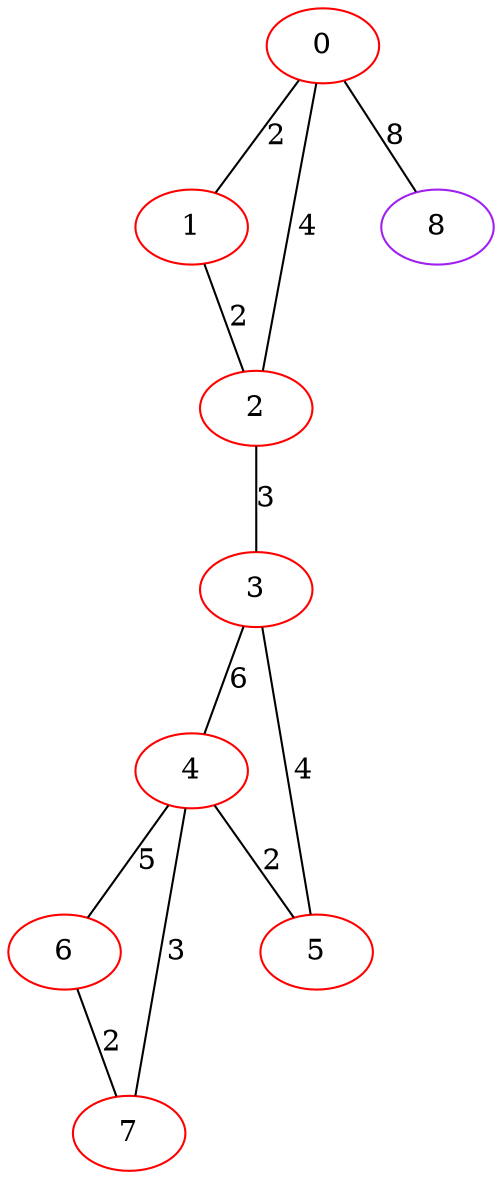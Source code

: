 graph "" {
0 [color=red, weight=1];
1 [color=red, weight=1];
2 [color=red, weight=1];
3 [color=red, weight=1];
4 [color=red, weight=1];
5 [color=red, weight=1];
6 [color=red, weight=1];
7 [color=red, weight=1];
8 [color=purple, weight=4];
0 -- 8  [key=0, label=8];
0 -- 1  [key=0, label=2];
0 -- 2  [key=0, label=4];
1 -- 2  [key=0, label=2];
2 -- 3  [key=0, label=3];
3 -- 4  [key=0, label=6];
3 -- 5  [key=0, label=4];
4 -- 5  [key=0, label=2];
4 -- 6  [key=0, label=5];
4 -- 7  [key=0, label=3];
6 -- 7  [key=0, label=2];
}
